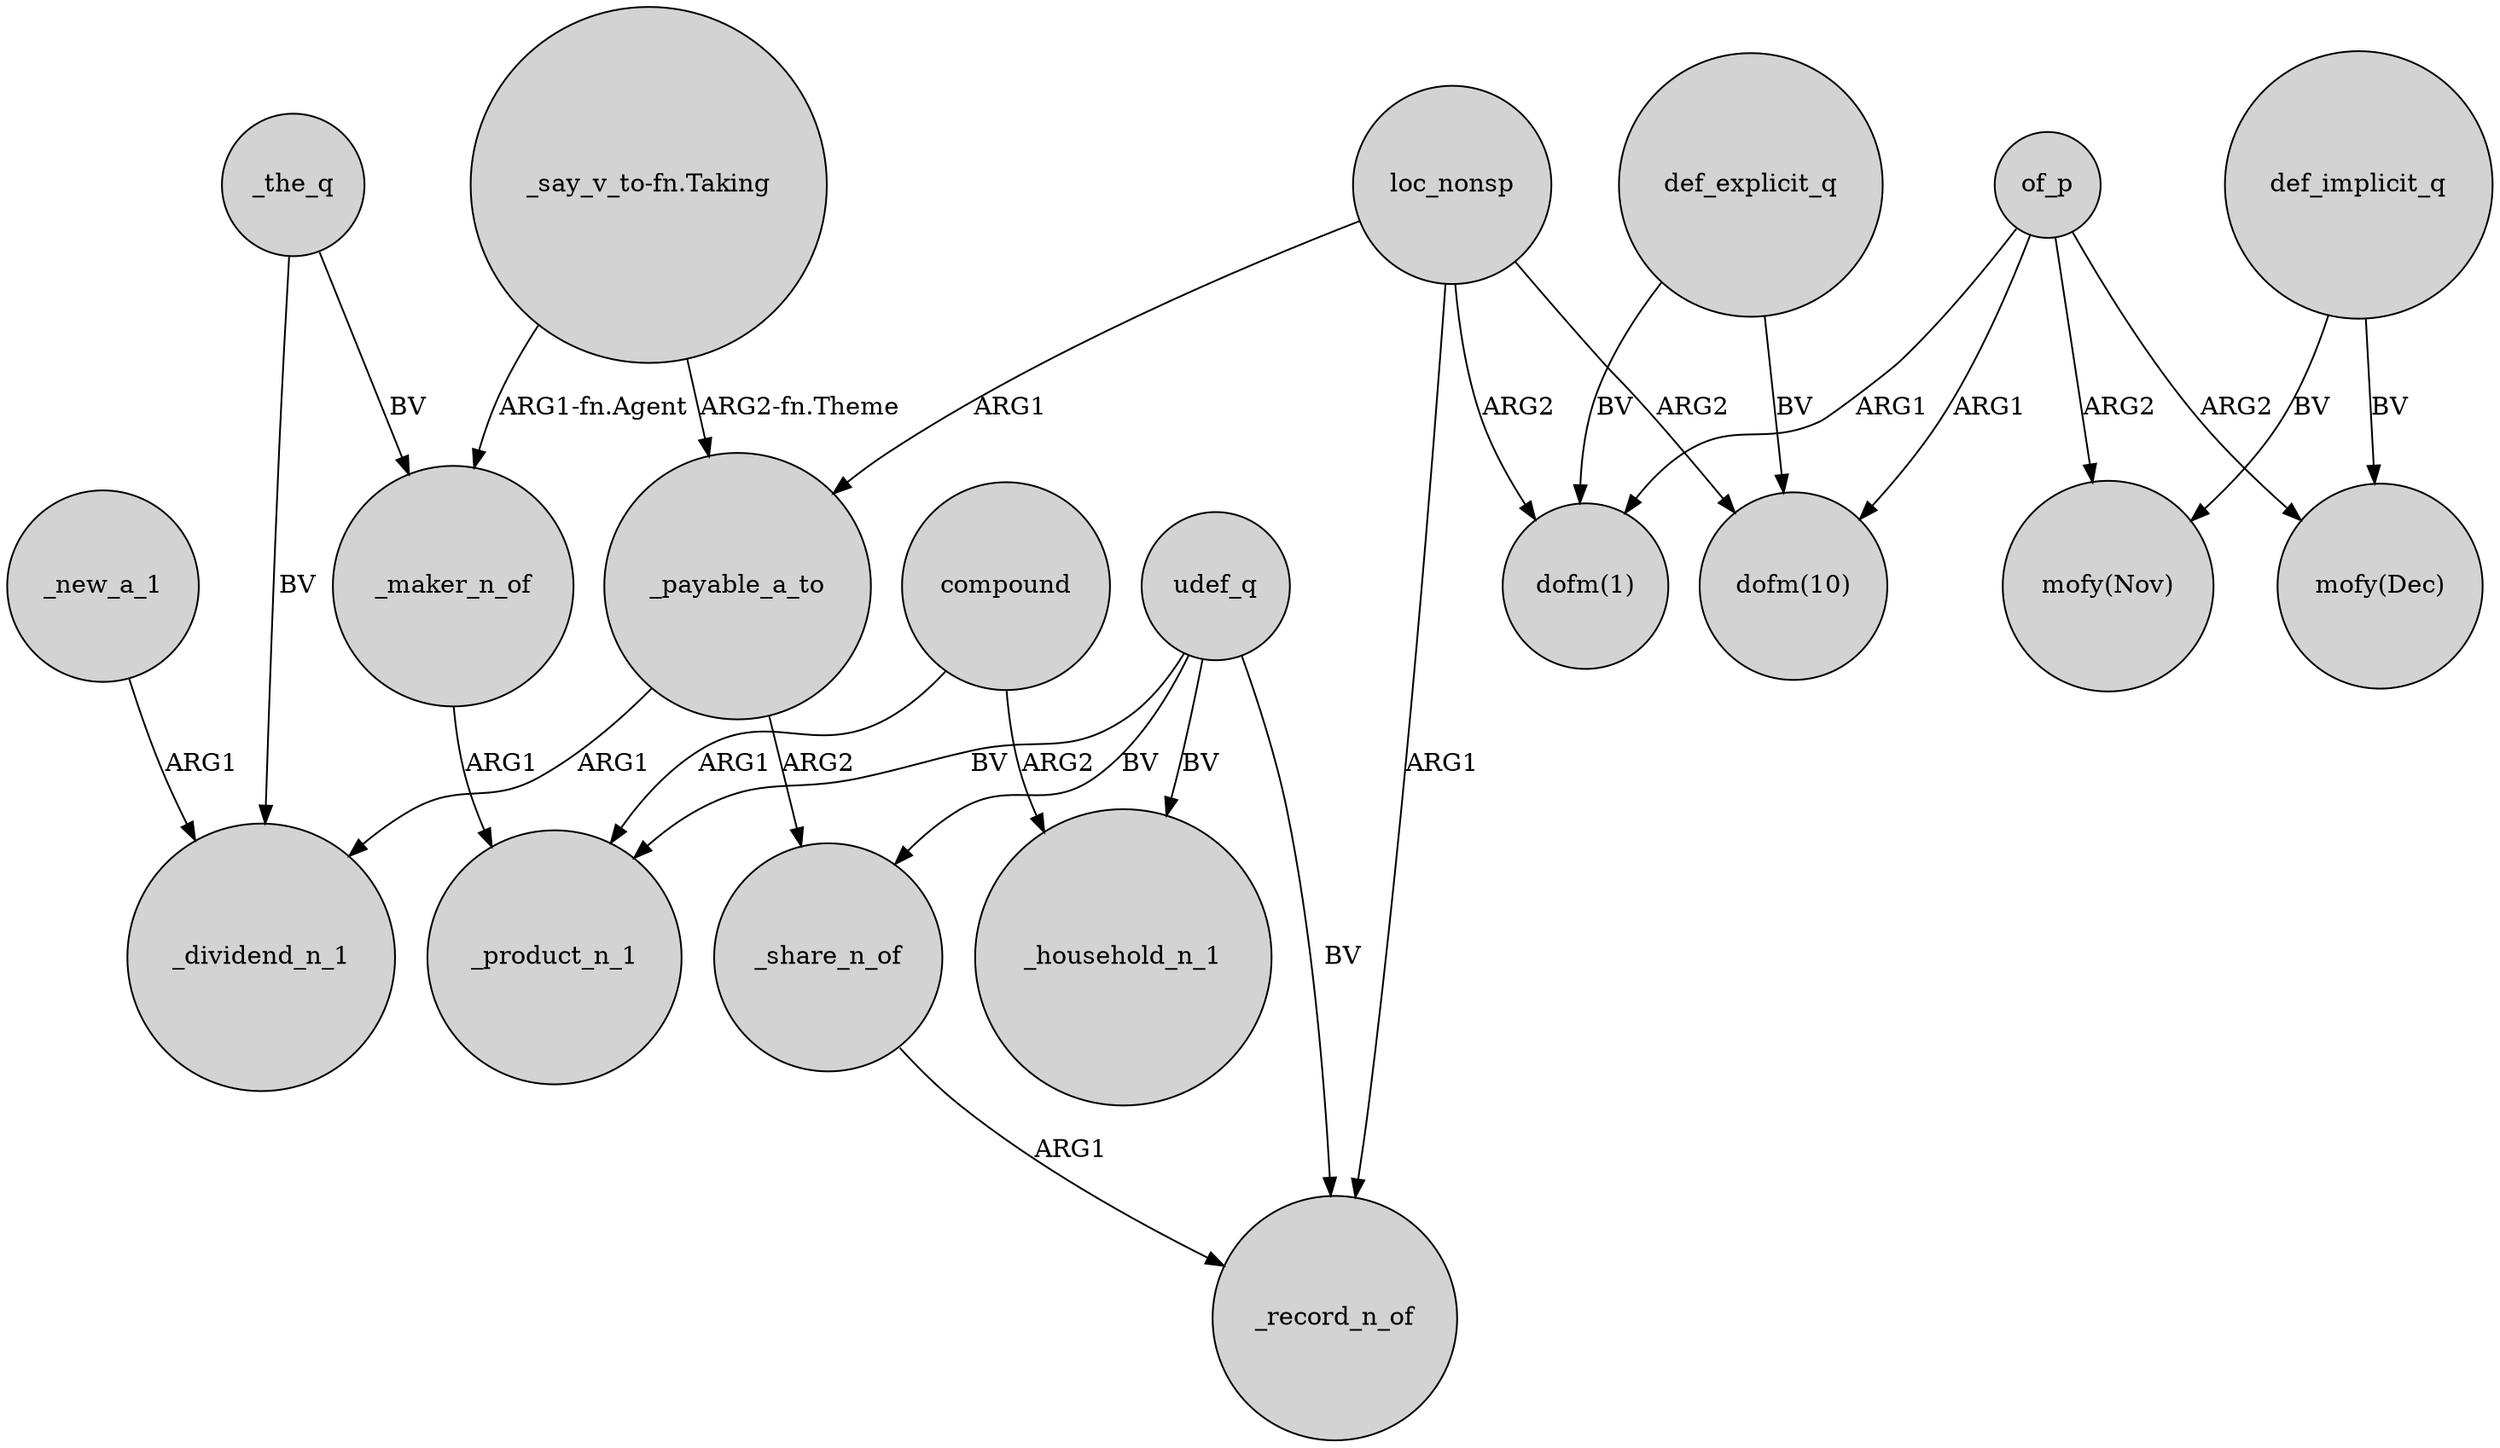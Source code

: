 digraph {
	node [shape=circle style=filled]
	_payable_a_to -> _dividend_n_1 [label=ARG1]
	_the_q -> _dividend_n_1 [label=BV]
	udef_q -> _record_n_of [label=BV]
	of_p -> "mofy(Nov)" [label=ARG2]
	_payable_a_to -> _share_n_of [label=ARG2]
	udef_q -> _product_n_1 [label=BV]
	loc_nonsp -> "dofm(1)" [label=ARG2]
	loc_nonsp -> "dofm(10)" [label=ARG2]
	def_explicit_q -> "dofm(1)" [label=BV]
	"_say_v_to-fn.Taking" -> _maker_n_of [label="ARG1-fn.Agent"]
	_share_n_of -> _record_n_of [label=ARG1]
	udef_q -> _share_n_of [label=BV]
	compound -> _household_n_1 [label=ARG2]
	loc_nonsp -> _payable_a_to [label=ARG1]
	_new_a_1 -> _dividend_n_1 [label=ARG1]
	"_say_v_to-fn.Taking" -> _payable_a_to [label="ARG2-fn.Theme"]
	of_p -> "dofm(10)" [label=ARG1]
	of_p -> "mofy(Dec)" [label=ARG2]
	_the_q -> _maker_n_of [label=BV]
	compound -> _product_n_1 [label=ARG1]
	def_implicit_q -> "mofy(Nov)" [label=BV]
	of_p -> "dofm(1)" [label=ARG1]
	udef_q -> _household_n_1 [label=BV]
	def_explicit_q -> "dofm(10)" [label=BV]
	_maker_n_of -> _product_n_1 [label=ARG1]
	loc_nonsp -> _record_n_of [label=ARG1]
	def_implicit_q -> "mofy(Dec)" [label=BV]
}
